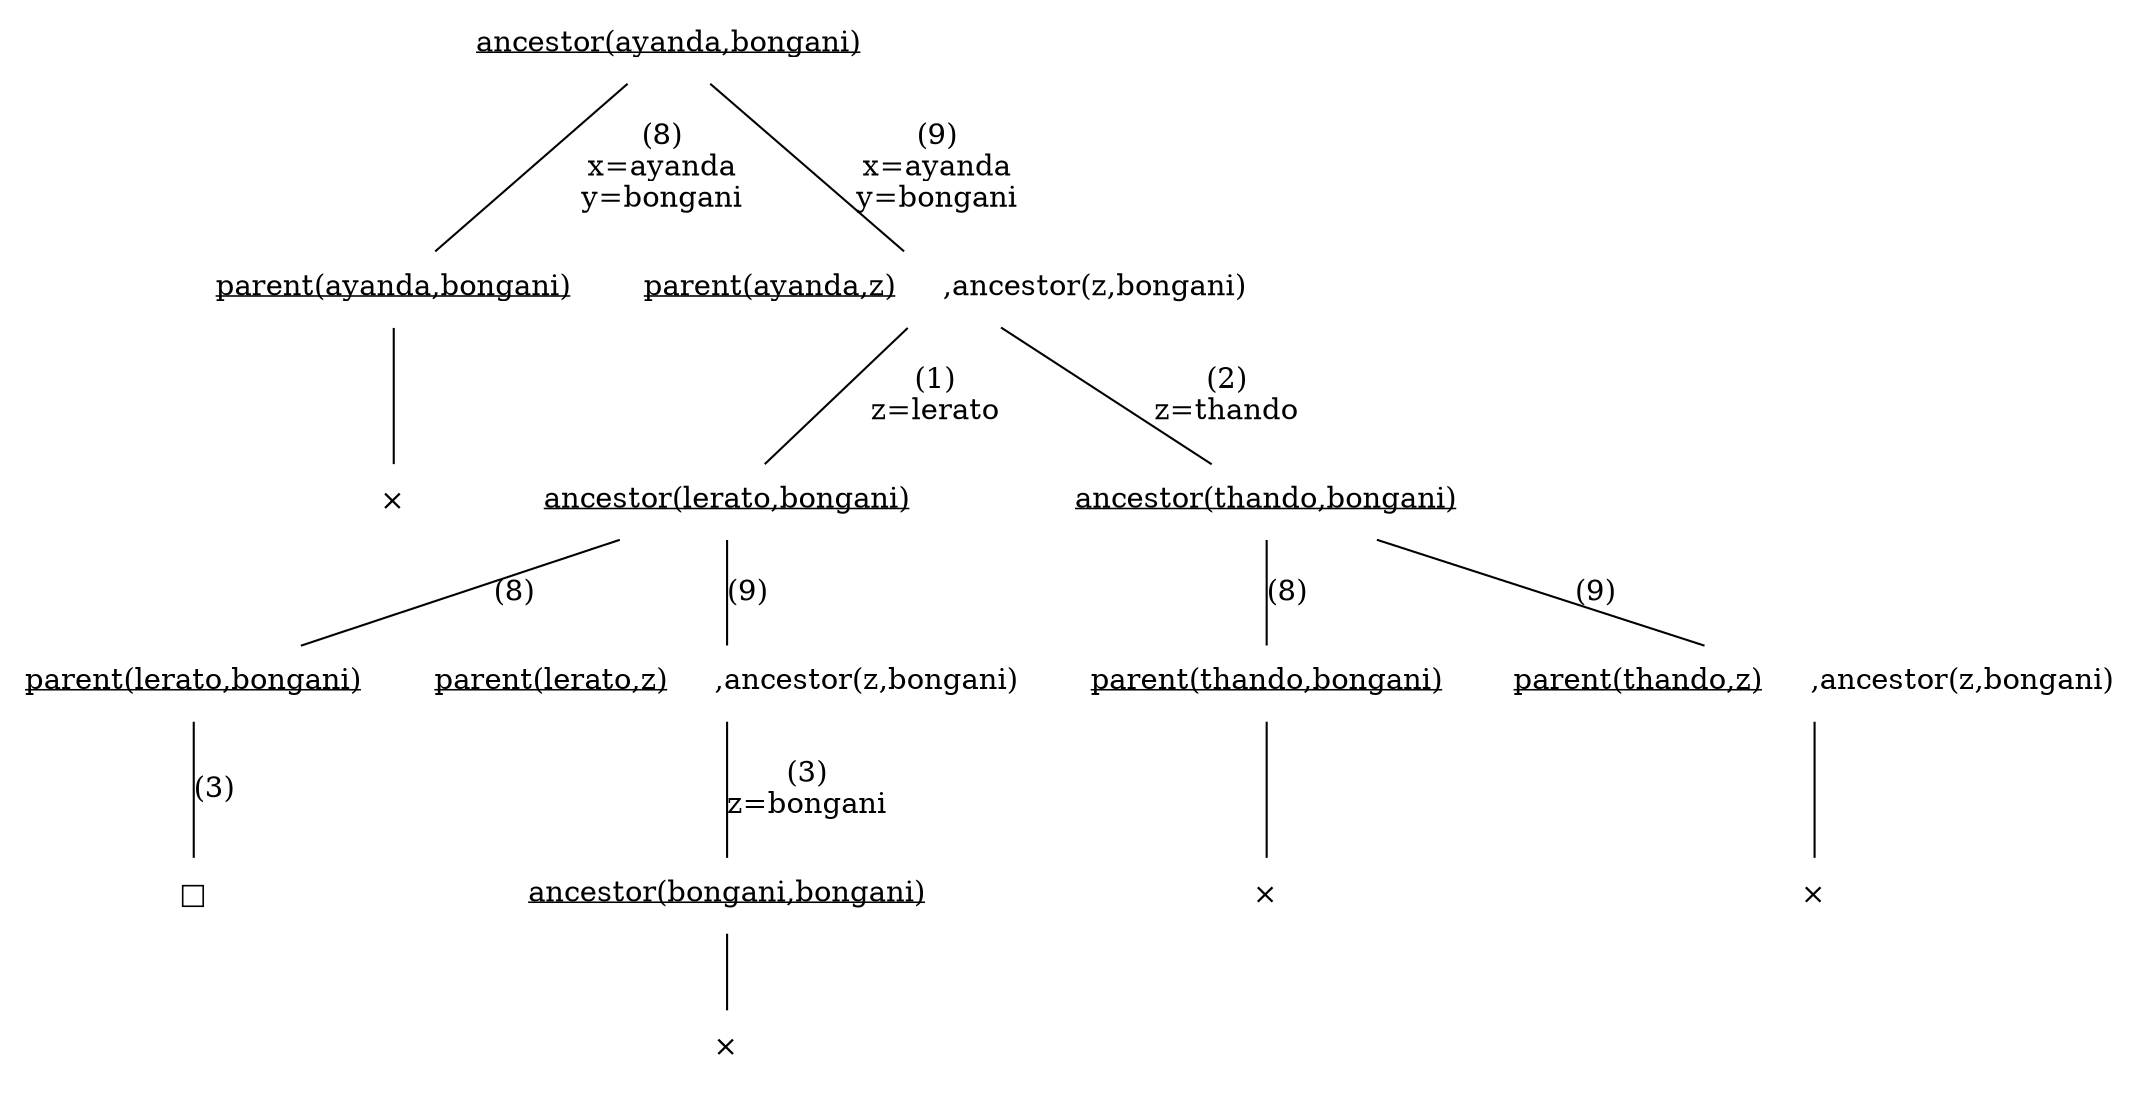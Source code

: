 digraph G {
    splines="FALSE";

    r [label=<<u>ancestor(ayanda,bongani)</u>> shape=none]
    r1 [label=<<u>parent(ayanda,bongani)</u>> shape=none]
    r2 [label=<<u>parent(ayanda,z)</u>     ,ancestor(z,bongani)> shape=none]
    r21 [label=<<u>ancestor(lerato,bongani)</u>> shape=none]
    r211 [label=<<u>parent(lerato,bongani)</u>> shape=none]
    r212 [label=<<u>parent(lerato,z)</u>     ,ancestor(z,bongani)> shape=none]
    r2121 [label=<<u>ancestor(bongani,bongani)</u>> shape=none]
    r22 [label=<<u>ancestor(thando,bongani)</u>> shape=none]
    r221 [label=<<u>parent(thando,bongani)</u>> shape=none]
    r222 [label=<<u>parent(thando,z)</u>     ,ancestor(z,bongani)> shape=none]
    r->r1 [label="(8)\nx=ayanda\ny=bongani" arrowhead=none]
    r->r2 [label="(9)\nx=ayanda\ny=bongani" arrowhead=none]
    r2->r21 [label="(1)\nz=lerato" arrowhead=none]
    r21->r211 [label="(8)" arrowhead=none]
    r21->r212 [label="(9)" arrowhead=none]
    r212->r2121 [label="(3)\nz=bongani" arrowhead=none]
    r2->r22 [label="(2)\nz=thando" arrowhead=none]
    r22->r221 [label="(8)" arrowhead=none]
    r22->r222 [label="(9)" arrowhead=none]


    r211box [label=□ shape=none]
    r211 -> r211box [label="(3)" arrowhead=none]
    r1cross [label=× shape=none]
    r221cross [label=× shape=none]
    r222cross [label=× shape=none]
    r2121cross [label=× shape=none]
    r1 -> r1cross [ arrowhead=none]
    r221 -> r221cross [ arrowhead=none]
    r222 -> r222cross [ arrowhead=none]
    r2121 -> r2121cross [ arrowhead=none]
}